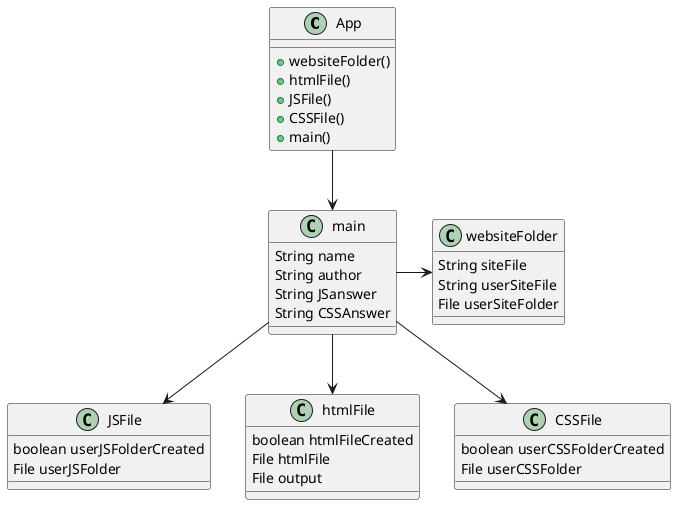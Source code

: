 @startuml
class App{
    +websiteFolder()
    +htmlFile()
    +JSFile()
    +CSSFile()
    +main()
}
App-->main
class main{
String name
String author
String JSanswer
String CSSAnswer
}
main-->JSFile
main-->htmlFile
main-->CSSFile
main->websiteFolder
class htmlFile{
boolean htmlFileCreated
 File htmlFile
 File output
 }

 class JSFile{
 boolean userJSFolderCreated
 File userJSFolder
}
class CSSFile{
boolean userCSSFolderCreated
File userCSSFolder
}

class websiteFolder{
  String siteFile
  String userSiteFile
  File userSiteFolder
}
@enduml